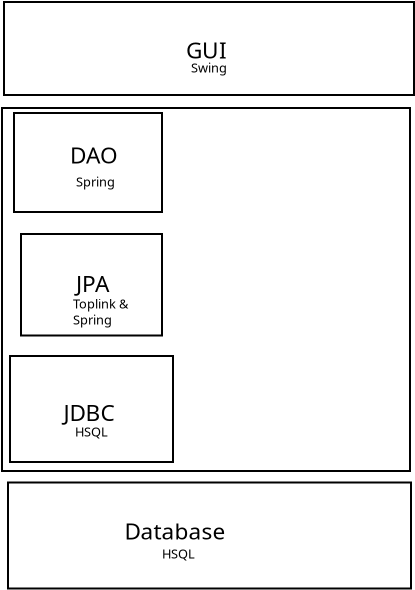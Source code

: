 <?xml version="1.0" encoding="UTF-8"?>
<dia:diagram xmlns:dia="http://www.lysator.liu.se/~alla/dia/">
  <dia:layer name="Background" visible="true" active="true">
    <dia:group>
      <dia:object type="Standard - Box" version="0" id="O0">
        <dia:attribute name="obj_pos">
          <dia:point val="13.95,11.45"/>
        </dia:attribute>
        <dia:attribute name="obj_bb">
          <dia:rectangle val="13.9,11.4;34.4,29.65"/>
        </dia:attribute>
        <dia:attribute name="elem_corner">
          <dia:point val="13.95,11.45"/>
        </dia:attribute>
        <dia:attribute name="elem_width">
          <dia:real val="20.4"/>
        </dia:attribute>
        <dia:attribute name="elem_height">
          <dia:real val="18.15"/>
        </dia:attribute>
        <dia:attribute name="show_background">
          <dia:boolean val="true"/>
        </dia:attribute>
      </dia:object>
      <dia:object type="Standard - Box" version="0" id="O1">
        <dia:attribute name="obj_pos">
          <dia:point val="14.05,6.15"/>
        </dia:attribute>
        <dia:attribute name="obj_bb">
          <dia:rectangle val="14,6.1;34.6,10.85"/>
        </dia:attribute>
        <dia:attribute name="elem_corner">
          <dia:point val="14.05,6.15"/>
        </dia:attribute>
        <dia:attribute name="elem_width">
          <dia:real val="20.5"/>
        </dia:attribute>
        <dia:attribute name="elem_height">
          <dia:real val="4.65"/>
        </dia:attribute>
        <dia:attribute name="show_background">
          <dia:boolean val="true"/>
        </dia:attribute>
      </dia:object>
      <dia:object type="Standard - Box" version="0" id="O2">
        <dia:attribute name="obj_pos">
          <dia:point val="14.55,11.7"/>
        </dia:attribute>
        <dia:attribute name="obj_bb">
          <dia:rectangle val="14.5,11.65;22,16.7"/>
        </dia:attribute>
        <dia:attribute name="elem_corner">
          <dia:point val="14.55,11.7"/>
        </dia:attribute>
        <dia:attribute name="elem_width">
          <dia:real val="7.4"/>
        </dia:attribute>
        <dia:attribute name="elem_height">
          <dia:real val="4.95"/>
        </dia:attribute>
        <dia:attribute name="show_background">
          <dia:boolean val="true"/>
        </dia:attribute>
      </dia:object>
      <dia:object type="Standard - Box" version="0" id="O3">
        <dia:attribute name="obj_pos">
          <dia:point val="14.9,17.75"/>
        </dia:attribute>
        <dia:attribute name="obj_bb">
          <dia:rectangle val="14.85,17.7;22,22.875"/>
        </dia:attribute>
        <dia:attribute name="elem_corner">
          <dia:point val="14.9,17.75"/>
        </dia:attribute>
        <dia:attribute name="elem_width">
          <dia:real val="7.05"/>
        </dia:attribute>
        <dia:attribute name="elem_height">
          <dia:real val="5.075"/>
        </dia:attribute>
        <dia:attribute name="show_background">
          <dia:boolean val="true"/>
        </dia:attribute>
      </dia:object>
      <dia:object type="Standard - Box" version="0" id="O4">
        <dia:attribute name="obj_pos">
          <dia:point val="14.35,23.85"/>
        </dia:attribute>
        <dia:attribute name="obj_bb">
          <dia:rectangle val="14.3,23.8;22.55,29.2"/>
        </dia:attribute>
        <dia:attribute name="elem_corner">
          <dia:point val="14.35,23.85"/>
        </dia:attribute>
        <dia:attribute name="elem_width">
          <dia:real val="8.15"/>
        </dia:attribute>
        <dia:attribute name="elem_height">
          <dia:real val="5.3"/>
        </dia:attribute>
        <dia:attribute name="show_background">
          <dia:boolean val="true"/>
        </dia:attribute>
      </dia:object>
      <dia:object type="Standard - Box" version="0" id="O5">
        <dia:attribute name="obj_pos">
          <dia:point val="14.25,30.175"/>
        </dia:attribute>
        <dia:attribute name="obj_bb">
          <dia:rectangle val="14.2,30.125;34.45,35.525"/>
        </dia:attribute>
        <dia:attribute name="elem_corner">
          <dia:point val="14.25,30.175"/>
        </dia:attribute>
        <dia:attribute name="elem_width">
          <dia:real val="20.15"/>
        </dia:attribute>
        <dia:attribute name="elem_height">
          <dia:real val="5.3"/>
        </dia:attribute>
        <dia:attribute name="border_width">
          <dia:real val="0.1"/>
        </dia:attribute>
        <dia:attribute name="show_background">
          <dia:boolean val="true"/>
        </dia:attribute>
      </dia:object>
      <dia:object type="Standard - Text" version="1" id="O6">
        <dia:attribute name="obj_pos">
          <dia:point val="23.15,8.975"/>
        </dia:attribute>
        <dia:attribute name="obj_bb">
          <dia:rectangle val="23.15,7.925;25.185,9.242"/>
        </dia:attribute>
        <dia:attribute name="text">
          <dia:composite type="text">
            <dia:attribute name="string">
              <dia:string>#GUI#</dia:string>
            </dia:attribute>
            <dia:attribute name="font">
              <dia:font family="sans" style="0" name="Helvetica"/>
            </dia:attribute>
            <dia:attribute name="height">
              <dia:real val="1.411"/>
            </dia:attribute>
            <dia:attribute name="pos">
              <dia:point val="23.15,8.975"/>
            </dia:attribute>
            <dia:attribute name="color">
              <dia:color val="#000000"/>
            </dia:attribute>
            <dia:attribute name="alignment">
              <dia:enum val="0"/>
            </dia:attribute>
          </dia:composite>
        </dia:attribute>
        <dia:attribute name="valign">
          <dia:enum val="3"/>
        </dia:attribute>
      </dia:object>
      <dia:object type="Standard - Text" version="1" id="O7">
        <dia:attribute name="obj_pos">
          <dia:point val="17.35,14.225"/>
        </dia:attribute>
        <dia:attribute name="obj_bb">
          <dia:rectangle val="17.35,13.175;19.84,14.492"/>
        </dia:attribute>
        <dia:attribute name="text">
          <dia:composite type="text">
            <dia:attribute name="string">
              <dia:string>#DAO#</dia:string>
            </dia:attribute>
            <dia:attribute name="font">
              <dia:font family="sans" style="0" name="Helvetica"/>
            </dia:attribute>
            <dia:attribute name="height">
              <dia:real val="1.411"/>
            </dia:attribute>
            <dia:attribute name="pos">
              <dia:point val="17.35,14.225"/>
            </dia:attribute>
            <dia:attribute name="color">
              <dia:color val="#000000"/>
            </dia:attribute>
            <dia:attribute name="alignment">
              <dia:enum val="0"/>
            </dia:attribute>
          </dia:composite>
        </dia:attribute>
        <dia:attribute name="valign">
          <dia:enum val="3"/>
        </dia:attribute>
      </dia:object>
      <dia:object type="Standard - Text" version="1" id="O8">
        <dia:attribute name="obj_pos">
          <dia:point val="17.65,20.65"/>
        </dia:attribute>
        <dia:attribute name="obj_bb">
          <dia:rectangle val="17.65,19.6;19.415,20.918"/>
        </dia:attribute>
        <dia:attribute name="text">
          <dia:composite type="text">
            <dia:attribute name="string">
              <dia:string>#JPA#</dia:string>
            </dia:attribute>
            <dia:attribute name="font">
              <dia:font family="sans" style="0" name="Helvetica"/>
            </dia:attribute>
            <dia:attribute name="height">
              <dia:real val="1.411"/>
            </dia:attribute>
            <dia:attribute name="pos">
              <dia:point val="17.65,20.65"/>
            </dia:attribute>
            <dia:attribute name="color">
              <dia:color val="#000000"/>
            </dia:attribute>
            <dia:attribute name="alignment">
              <dia:enum val="0"/>
            </dia:attribute>
          </dia:composite>
        </dia:attribute>
        <dia:attribute name="valign">
          <dia:enum val="3"/>
        </dia:attribute>
      </dia:object>
      <dia:object type="Standard - Text" version="1" id="O9">
        <dia:attribute name="obj_pos">
          <dia:point val="17.025,27.1"/>
        </dia:attribute>
        <dia:attribute name="obj_bb">
          <dia:rectangle val="17.025,26.05;19.77,27.367"/>
        </dia:attribute>
        <dia:attribute name="text">
          <dia:composite type="text">
            <dia:attribute name="string">
              <dia:string>#JDBC#</dia:string>
            </dia:attribute>
            <dia:attribute name="font">
              <dia:font family="sans" style="0" name="Helvetica"/>
            </dia:attribute>
            <dia:attribute name="height">
              <dia:real val="1.411"/>
            </dia:attribute>
            <dia:attribute name="pos">
              <dia:point val="17.025,27.1"/>
            </dia:attribute>
            <dia:attribute name="color">
              <dia:color val="#000000"/>
            </dia:attribute>
            <dia:attribute name="alignment">
              <dia:enum val="0"/>
            </dia:attribute>
          </dia:composite>
        </dia:attribute>
        <dia:attribute name="valign">
          <dia:enum val="3"/>
        </dia:attribute>
      </dia:object>
      <dia:object type="Standard - Text" version="1" id="O10">
        <dia:attribute name="obj_pos">
          <dia:point val="20.075,33.025"/>
        </dia:attribute>
        <dia:attribute name="obj_bb">
          <dia:rectangle val="20.075,31.975;25.465,33.292"/>
        </dia:attribute>
        <dia:attribute name="text">
          <dia:composite type="text">
            <dia:attribute name="string">
              <dia:string>#Database#</dia:string>
            </dia:attribute>
            <dia:attribute name="font">
              <dia:font family="sans" style="0" name="Helvetica"/>
            </dia:attribute>
            <dia:attribute name="height">
              <dia:real val="1.411"/>
            </dia:attribute>
            <dia:attribute name="pos">
              <dia:point val="20.075,33.025"/>
            </dia:attribute>
            <dia:attribute name="color">
              <dia:color val="#000000"/>
            </dia:attribute>
            <dia:attribute name="alignment">
              <dia:enum val="0"/>
            </dia:attribute>
          </dia:composite>
        </dia:attribute>
        <dia:attribute name="valign">
          <dia:enum val="3"/>
        </dia:attribute>
      </dia:object>
      <dia:object type="Standard - Text" version="1" id="O11">
        <dia:attribute name="obj_pos">
          <dia:point val="21.95,33.975"/>
        </dia:attribute>
        <dia:attribute name="obj_bb">
          <dia:rectangle val="21.95,33.38;23.703,34.127"/>
        </dia:attribute>
        <dia:attribute name="text">
          <dia:composite type="text">
            <dia:attribute name="string">
              <dia:string>#HSQL#</dia:string>
            </dia:attribute>
            <dia:attribute name="font">
              <dia:font family="sans" style="0" name="Helvetica"/>
            </dia:attribute>
            <dia:attribute name="height">
              <dia:real val="0.8"/>
            </dia:attribute>
            <dia:attribute name="pos">
              <dia:point val="21.95,33.975"/>
            </dia:attribute>
            <dia:attribute name="color">
              <dia:color val="#000000"/>
            </dia:attribute>
            <dia:attribute name="alignment">
              <dia:enum val="0"/>
            </dia:attribute>
          </dia:composite>
        </dia:attribute>
        <dia:attribute name="valign">
          <dia:enum val="3"/>
        </dia:attribute>
      </dia:object>
      <dia:object type="Standard - Text" version="1" id="O12">
        <dia:attribute name="obj_pos">
          <dia:point val="17.5,21.475"/>
        </dia:attribute>
        <dia:attribute name="obj_bb">
          <dia:rectangle val="17.5,20.88;20.415,22.427"/>
        </dia:attribute>
        <dia:attribute name="text">
          <dia:composite type="text">
            <dia:attribute name="string">
              <dia:string>#Toplink &amp;
Spring#</dia:string>
            </dia:attribute>
            <dia:attribute name="font">
              <dia:font family="sans" style="0" name="Helvetica"/>
            </dia:attribute>
            <dia:attribute name="height">
              <dia:real val="0.8"/>
            </dia:attribute>
            <dia:attribute name="pos">
              <dia:point val="17.5,21.475"/>
            </dia:attribute>
            <dia:attribute name="color">
              <dia:color val="#000000"/>
            </dia:attribute>
            <dia:attribute name="alignment">
              <dia:enum val="0"/>
            </dia:attribute>
          </dia:composite>
        </dia:attribute>
        <dia:attribute name="valign">
          <dia:enum val="3"/>
        </dia:attribute>
      </dia:object>
      <dia:object type="Standard - Text" version="1" id="O13">
        <dia:attribute name="obj_pos">
          <dia:point val="17.6,27.875"/>
        </dia:attribute>
        <dia:attribute name="obj_bb">
          <dia:rectangle val="17.6,27.28;19.352,28.027"/>
        </dia:attribute>
        <dia:attribute name="text">
          <dia:composite type="text">
            <dia:attribute name="string">
              <dia:string>#HSQL#</dia:string>
            </dia:attribute>
            <dia:attribute name="font">
              <dia:font family="sans" style="0" name="Helvetica"/>
            </dia:attribute>
            <dia:attribute name="height">
              <dia:real val="0.8"/>
            </dia:attribute>
            <dia:attribute name="pos">
              <dia:point val="17.6,27.875"/>
            </dia:attribute>
            <dia:attribute name="color">
              <dia:color val="#000000"/>
            </dia:attribute>
            <dia:attribute name="alignment">
              <dia:enum val="0"/>
            </dia:attribute>
          </dia:composite>
        </dia:attribute>
        <dia:attribute name="valign">
          <dia:enum val="3"/>
        </dia:attribute>
      </dia:object>
      <dia:object type="Standard - Text" version="1" id="O14">
        <dia:attribute name="obj_pos">
          <dia:point val="17.65,15.375"/>
        </dia:attribute>
        <dia:attribute name="obj_bb">
          <dia:rectangle val="17.65,14.78;19.718,15.527"/>
        </dia:attribute>
        <dia:attribute name="text">
          <dia:composite type="text">
            <dia:attribute name="string">
              <dia:string>#Spring#</dia:string>
            </dia:attribute>
            <dia:attribute name="font">
              <dia:font family="sans" style="0" name="Helvetica"/>
            </dia:attribute>
            <dia:attribute name="height">
              <dia:real val="0.8"/>
            </dia:attribute>
            <dia:attribute name="pos">
              <dia:point val="17.65,15.375"/>
            </dia:attribute>
            <dia:attribute name="color">
              <dia:color val="#000000"/>
            </dia:attribute>
            <dia:attribute name="alignment">
              <dia:enum val="0"/>
            </dia:attribute>
          </dia:composite>
        </dia:attribute>
        <dia:attribute name="valign">
          <dia:enum val="3"/>
        </dia:attribute>
      </dia:object>
      <dia:object type="Standard - Text" version="1" id="O15">
        <dia:attribute name="obj_pos">
          <dia:point val="23.4,9.675"/>
        </dia:attribute>
        <dia:attribute name="obj_bb">
          <dia:rectangle val="23.4,9.08;25.32,9.828"/>
        </dia:attribute>
        <dia:attribute name="text">
          <dia:composite type="text">
            <dia:attribute name="string">
              <dia:string>#Swing#</dia:string>
            </dia:attribute>
            <dia:attribute name="font">
              <dia:font family="sans" style="0" name="Helvetica"/>
            </dia:attribute>
            <dia:attribute name="height">
              <dia:real val="0.8"/>
            </dia:attribute>
            <dia:attribute name="pos">
              <dia:point val="23.4,9.675"/>
            </dia:attribute>
            <dia:attribute name="color">
              <dia:color val="#000000"/>
            </dia:attribute>
            <dia:attribute name="alignment">
              <dia:enum val="0"/>
            </dia:attribute>
          </dia:composite>
        </dia:attribute>
        <dia:attribute name="valign">
          <dia:enum val="3"/>
        </dia:attribute>
      </dia:object>
    </dia:group>
  </dia:layer>
</dia:diagram>
